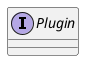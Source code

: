 /'
 '  UML include file for Plugin interface
 '/

@startuml
    interface Plugin {
!ifdef SHOW_CONTENT

!endif
    }

@enduml
